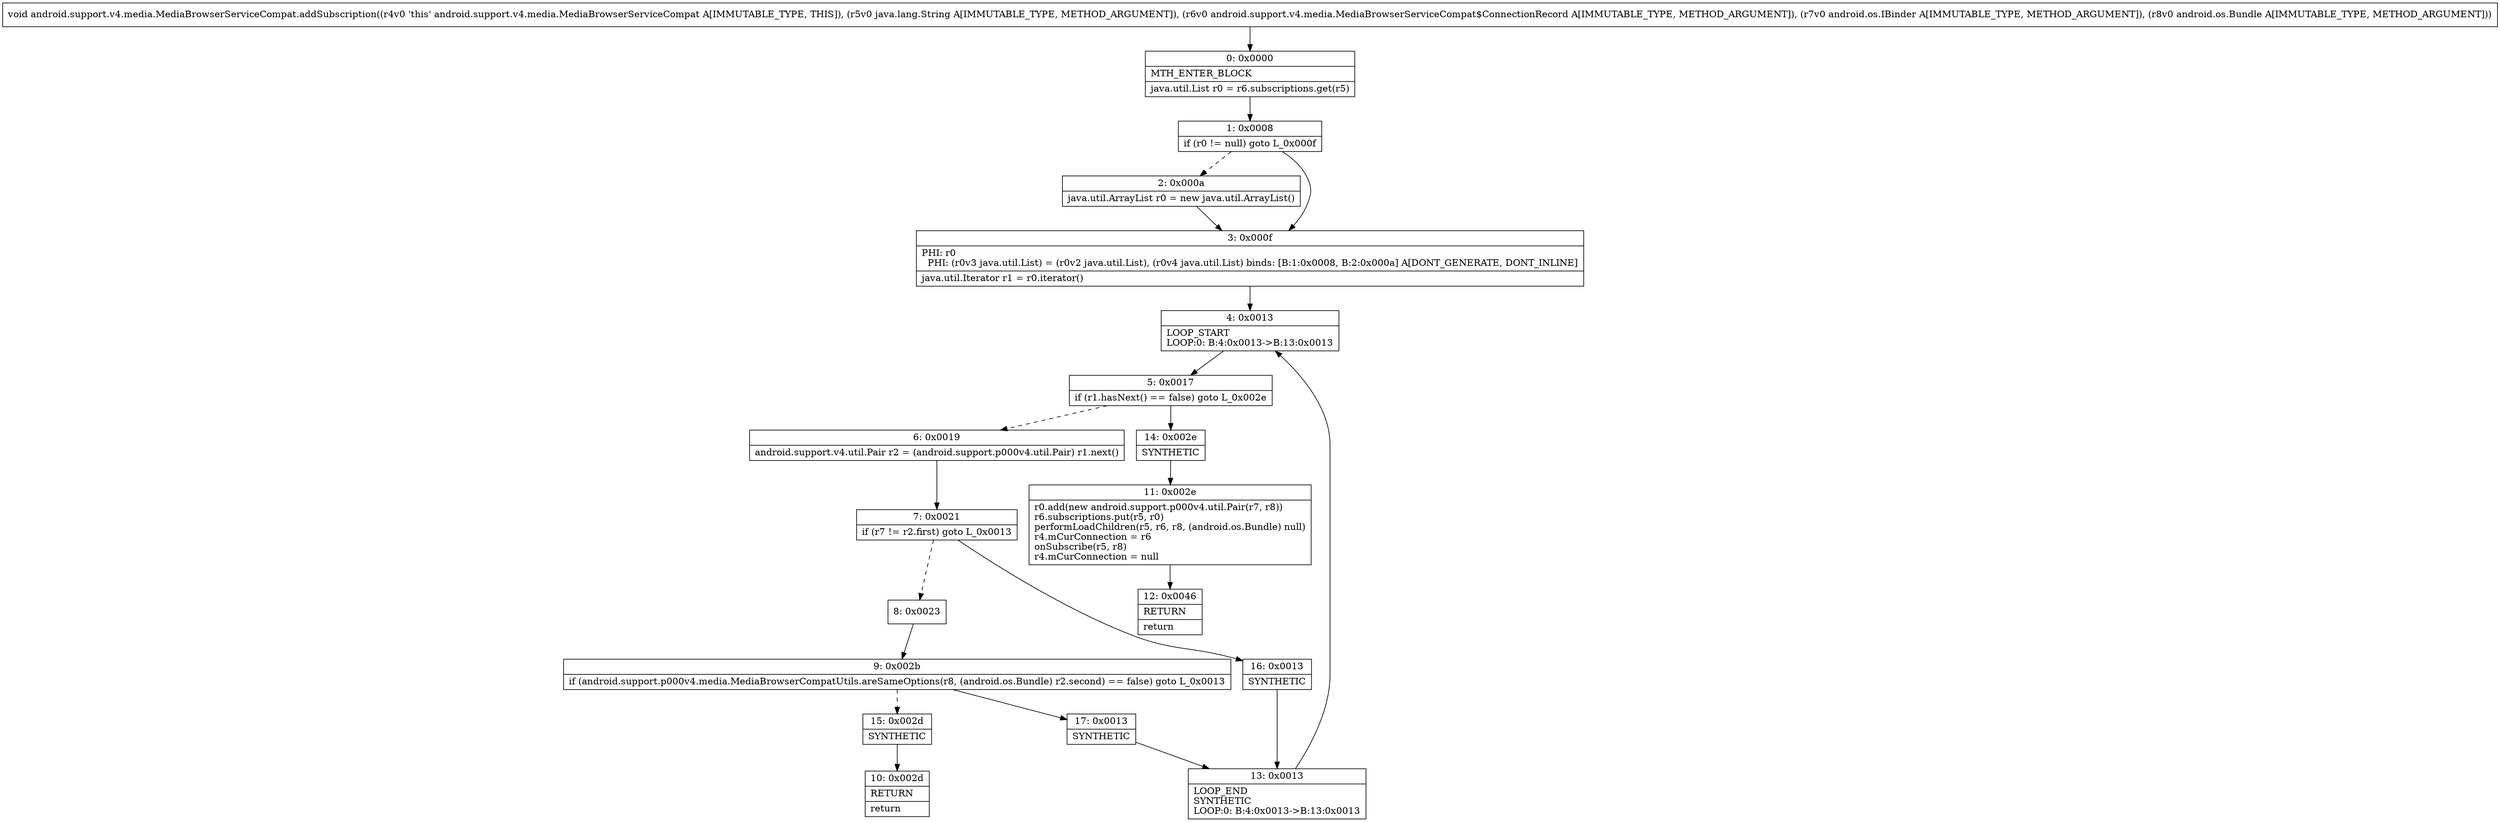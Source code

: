 digraph "CFG forandroid.support.v4.media.MediaBrowserServiceCompat.addSubscription(Ljava\/lang\/String;Landroid\/support\/v4\/media\/MediaBrowserServiceCompat$ConnectionRecord;Landroid\/os\/IBinder;Landroid\/os\/Bundle;)V" {
Node_0 [shape=record,label="{0\:\ 0x0000|MTH_ENTER_BLOCK\l|java.util.List r0 = r6.subscriptions.get(r5)\l}"];
Node_1 [shape=record,label="{1\:\ 0x0008|if (r0 != null) goto L_0x000f\l}"];
Node_2 [shape=record,label="{2\:\ 0x000a|java.util.ArrayList r0 = new java.util.ArrayList()\l}"];
Node_3 [shape=record,label="{3\:\ 0x000f|PHI: r0 \l  PHI: (r0v3 java.util.List) = (r0v2 java.util.List), (r0v4 java.util.List) binds: [B:1:0x0008, B:2:0x000a] A[DONT_GENERATE, DONT_INLINE]\l|java.util.Iterator r1 = r0.iterator()\l}"];
Node_4 [shape=record,label="{4\:\ 0x0013|LOOP_START\lLOOP:0: B:4:0x0013\-\>B:13:0x0013\l}"];
Node_5 [shape=record,label="{5\:\ 0x0017|if (r1.hasNext() == false) goto L_0x002e\l}"];
Node_6 [shape=record,label="{6\:\ 0x0019|android.support.v4.util.Pair r2 = (android.support.p000v4.util.Pair) r1.next()\l}"];
Node_7 [shape=record,label="{7\:\ 0x0021|if (r7 != r2.first) goto L_0x0013\l}"];
Node_8 [shape=record,label="{8\:\ 0x0023}"];
Node_9 [shape=record,label="{9\:\ 0x002b|if (android.support.p000v4.media.MediaBrowserCompatUtils.areSameOptions(r8, (android.os.Bundle) r2.second) == false) goto L_0x0013\l}"];
Node_10 [shape=record,label="{10\:\ 0x002d|RETURN\l|return\l}"];
Node_11 [shape=record,label="{11\:\ 0x002e|r0.add(new android.support.p000v4.util.Pair(r7, r8))\lr6.subscriptions.put(r5, r0)\lperformLoadChildren(r5, r6, r8, (android.os.Bundle) null)\lr4.mCurConnection = r6\lonSubscribe(r5, r8)\lr4.mCurConnection = null\l}"];
Node_12 [shape=record,label="{12\:\ 0x0046|RETURN\l|return\l}"];
Node_13 [shape=record,label="{13\:\ 0x0013|LOOP_END\lSYNTHETIC\lLOOP:0: B:4:0x0013\-\>B:13:0x0013\l}"];
Node_14 [shape=record,label="{14\:\ 0x002e|SYNTHETIC\l}"];
Node_15 [shape=record,label="{15\:\ 0x002d|SYNTHETIC\l}"];
Node_16 [shape=record,label="{16\:\ 0x0013|SYNTHETIC\l}"];
Node_17 [shape=record,label="{17\:\ 0x0013|SYNTHETIC\l}"];
MethodNode[shape=record,label="{void android.support.v4.media.MediaBrowserServiceCompat.addSubscription((r4v0 'this' android.support.v4.media.MediaBrowserServiceCompat A[IMMUTABLE_TYPE, THIS]), (r5v0 java.lang.String A[IMMUTABLE_TYPE, METHOD_ARGUMENT]), (r6v0 android.support.v4.media.MediaBrowserServiceCompat$ConnectionRecord A[IMMUTABLE_TYPE, METHOD_ARGUMENT]), (r7v0 android.os.IBinder A[IMMUTABLE_TYPE, METHOD_ARGUMENT]), (r8v0 android.os.Bundle A[IMMUTABLE_TYPE, METHOD_ARGUMENT])) }"];
MethodNode -> Node_0;
Node_0 -> Node_1;
Node_1 -> Node_2[style=dashed];
Node_1 -> Node_3;
Node_2 -> Node_3;
Node_3 -> Node_4;
Node_4 -> Node_5;
Node_5 -> Node_6[style=dashed];
Node_5 -> Node_14;
Node_6 -> Node_7;
Node_7 -> Node_8[style=dashed];
Node_7 -> Node_16;
Node_8 -> Node_9;
Node_9 -> Node_15[style=dashed];
Node_9 -> Node_17;
Node_11 -> Node_12;
Node_13 -> Node_4;
Node_14 -> Node_11;
Node_15 -> Node_10;
Node_16 -> Node_13;
Node_17 -> Node_13;
}

